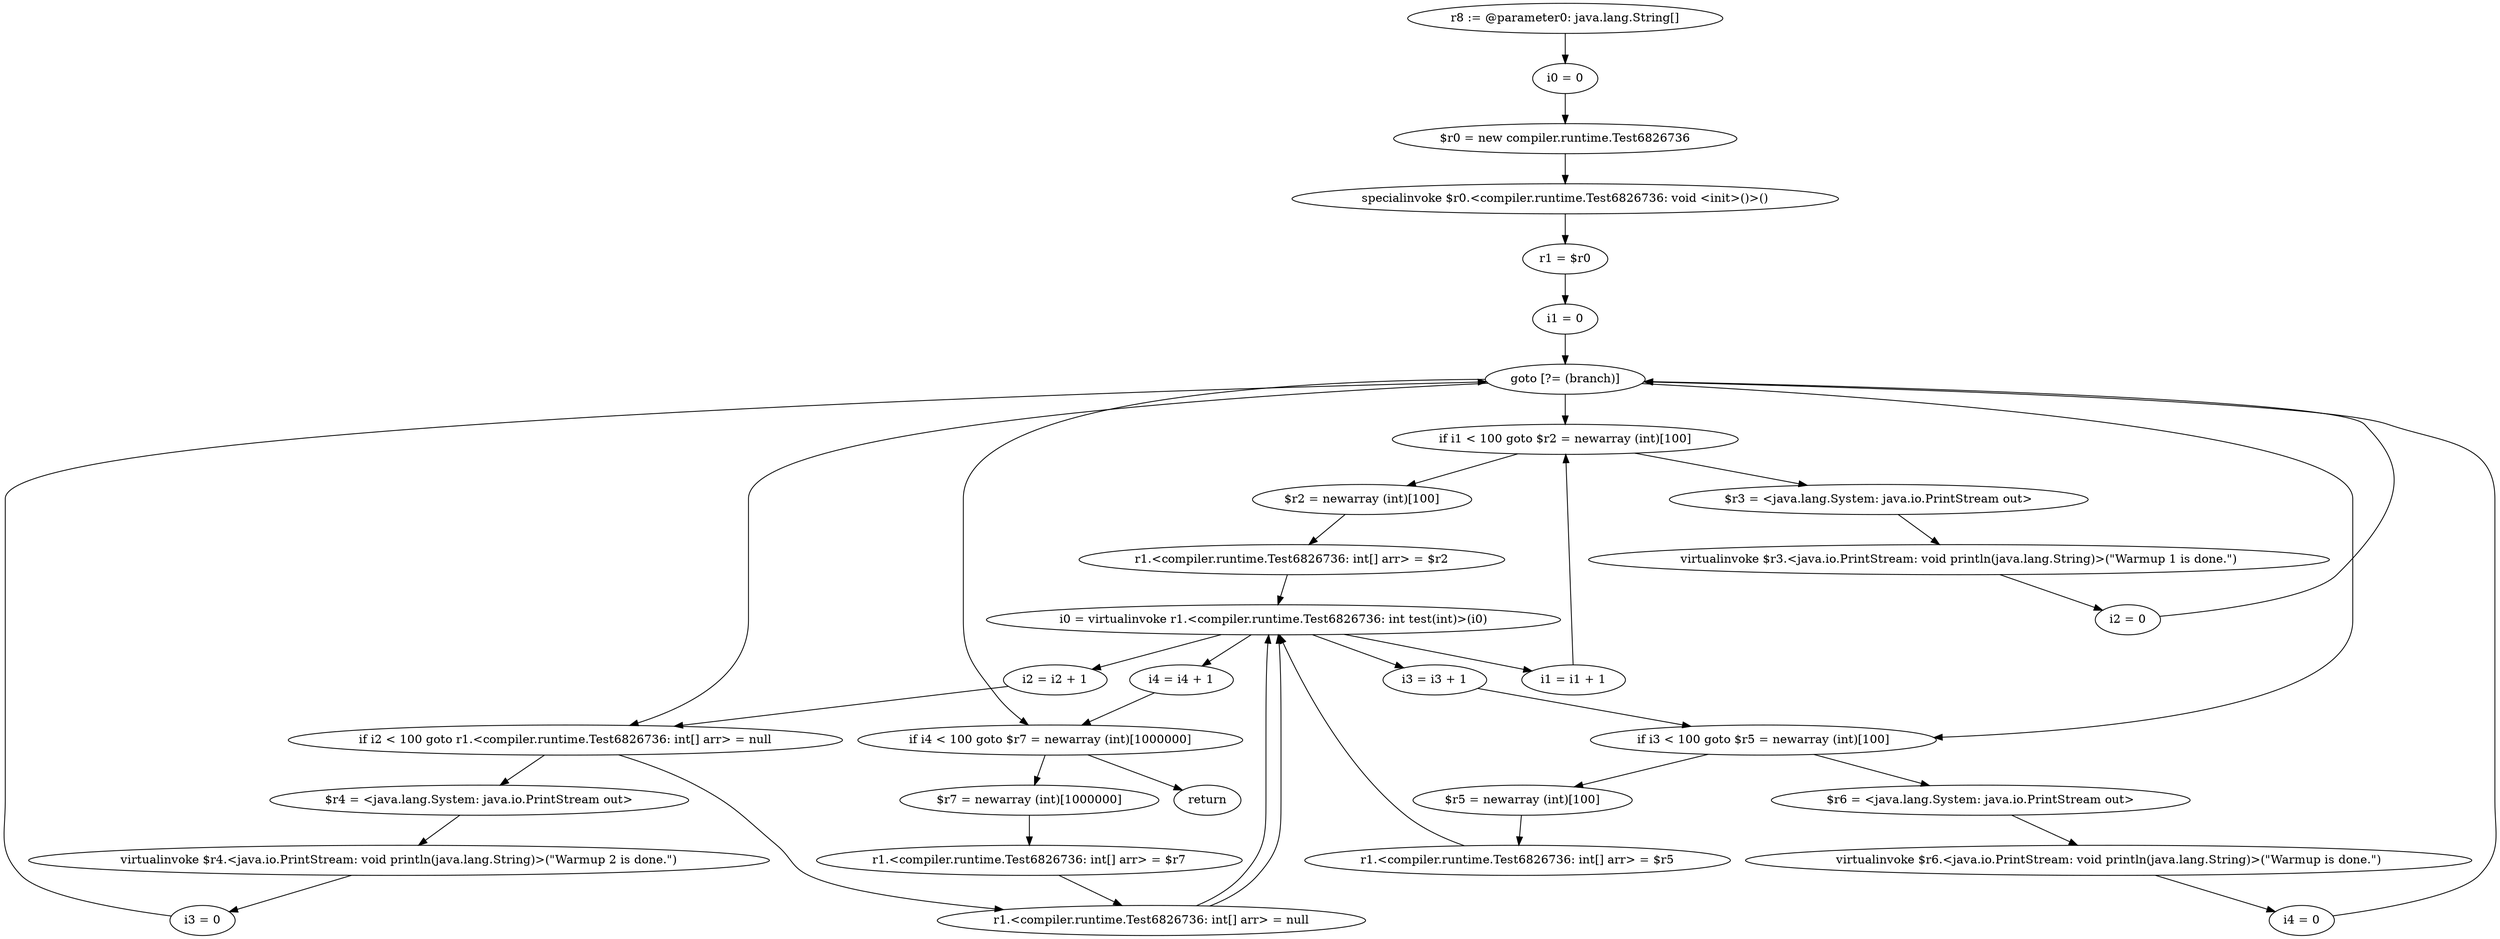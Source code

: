 digraph "unitGraph" {
    "r8 := @parameter0: java.lang.String[]"
    "i0 = 0"
    "$r0 = new compiler.runtime.Test6826736"
    "specialinvoke $r0.<compiler.runtime.Test6826736: void <init>()>()"
    "r1 = $r0"
    "i1 = 0"
    "goto [?= (branch)]"
    "$r2 = newarray (int)[100]"
    "r1.<compiler.runtime.Test6826736: int[] arr> = $r2"
    "i0 = virtualinvoke r1.<compiler.runtime.Test6826736: int test(int)>(i0)"
    "i1 = i1 + 1"
    "if i1 < 100 goto $r2 = newarray (int)[100]"
    "$r3 = <java.lang.System: java.io.PrintStream out>"
    "virtualinvoke $r3.<java.io.PrintStream: void println(java.lang.String)>(\"Warmup 1 is done.\")"
    "i2 = 0"
    "r1.<compiler.runtime.Test6826736: int[] arr> = null"
    "i2 = i2 + 1"
    "if i2 < 100 goto r1.<compiler.runtime.Test6826736: int[] arr> = null"
    "$r4 = <java.lang.System: java.io.PrintStream out>"
    "virtualinvoke $r4.<java.io.PrintStream: void println(java.lang.String)>(\"Warmup 2 is done.\")"
    "i3 = 0"
    "$r5 = newarray (int)[100]"
    "r1.<compiler.runtime.Test6826736: int[] arr> = $r5"
    "i3 = i3 + 1"
    "if i3 < 100 goto $r5 = newarray (int)[100]"
    "$r6 = <java.lang.System: java.io.PrintStream out>"
    "virtualinvoke $r6.<java.io.PrintStream: void println(java.lang.String)>(\"Warmup is done.\")"
    "i4 = 0"
    "$r7 = newarray (int)[1000000]"
    "r1.<compiler.runtime.Test6826736: int[] arr> = $r7"
    "i4 = i4 + 1"
    "if i4 < 100 goto $r7 = newarray (int)[1000000]"
    "return"
    "r8 := @parameter0: java.lang.String[]"->"i0 = 0";
    "i0 = 0"->"$r0 = new compiler.runtime.Test6826736";
    "$r0 = new compiler.runtime.Test6826736"->"specialinvoke $r0.<compiler.runtime.Test6826736: void <init>()>()";
    "specialinvoke $r0.<compiler.runtime.Test6826736: void <init>()>()"->"r1 = $r0";
    "r1 = $r0"->"i1 = 0";
    "i1 = 0"->"goto [?= (branch)]";
    "goto [?= (branch)]"->"if i1 < 100 goto $r2 = newarray (int)[100]";
    "$r2 = newarray (int)[100]"->"r1.<compiler.runtime.Test6826736: int[] arr> = $r2";
    "r1.<compiler.runtime.Test6826736: int[] arr> = $r2"->"i0 = virtualinvoke r1.<compiler.runtime.Test6826736: int test(int)>(i0)";
    "i0 = virtualinvoke r1.<compiler.runtime.Test6826736: int test(int)>(i0)"->"i1 = i1 + 1";
    "i1 = i1 + 1"->"if i1 < 100 goto $r2 = newarray (int)[100]";
    "if i1 < 100 goto $r2 = newarray (int)[100]"->"$r3 = <java.lang.System: java.io.PrintStream out>";
    "if i1 < 100 goto $r2 = newarray (int)[100]"->"$r2 = newarray (int)[100]";
    "$r3 = <java.lang.System: java.io.PrintStream out>"->"virtualinvoke $r3.<java.io.PrintStream: void println(java.lang.String)>(\"Warmup 1 is done.\")";
    "virtualinvoke $r3.<java.io.PrintStream: void println(java.lang.String)>(\"Warmup 1 is done.\")"->"i2 = 0";
    "i2 = 0"->"goto [?= (branch)]";
    "goto [?= (branch)]"->"if i2 < 100 goto r1.<compiler.runtime.Test6826736: int[] arr> = null";
    "r1.<compiler.runtime.Test6826736: int[] arr> = null"->"i0 = virtualinvoke r1.<compiler.runtime.Test6826736: int test(int)>(i0)";
    "i0 = virtualinvoke r1.<compiler.runtime.Test6826736: int test(int)>(i0)"->"i2 = i2 + 1";
    "i2 = i2 + 1"->"if i2 < 100 goto r1.<compiler.runtime.Test6826736: int[] arr> = null";
    "if i2 < 100 goto r1.<compiler.runtime.Test6826736: int[] arr> = null"->"$r4 = <java.lang.System: java.io.PrintStream out>";
    "if i2 < 100 goto r1.<compiler.runtime.Test6826736: int[] arr> = null"->"r1.<compiler.runtime.Test6826736: int[] arr> = null";
    "$r4 = <java.lang.System: java.io.PrintStream out>"->"virtualinvoke $r4.<java.io.PrintStream: void println(java.lang.String)>(\"Warmup 2 is done.\")";
    "virtualinvoke $r4.<java.io.PrintStream: void println(java.lang.String)>(\"Warmup 2 is done.\")"->"i3 = 0";
    "i3 = 0"->"goto [?= (branch)]";
    "goto [?= (branch)]"->"if i3 < 100 goto $r5 = newarray (int)[100]";
    "$r5 = newarray (int)[100]"->"r1.<compiler.runtime.Test6826736: int[] arr> = $r5";
    "r1.<compiler.runtime.Test6826736: int[] arr> = $r5"->"i0 = virtualinvoke r1.<compiler.runtime.Test6826736: int test(int)>(i0)";
    "i0 = virtualinvoke r1.<compiler.runtime.Test6826736: int test(int)>(i0)"->"i3 = i3 + 1";
    "i3 = i3 + 1"->"if i3 < 100 goto $r5 = newarray (int)[100]";
    "if i3 < 100 goto $r5 = newarray (int)[100]"->"$r6 = <java.lang.System: java.io.PrintStream out>";
    "if i3 < 100 goto $r5 = newarray (int)[100]"->"$r5 = newarray (int)[100]";
    "$r6 = <java.lang.System: java.io.PrintStream out>"->"virtualinvoke $r6.<java.io.PrintStream: void println(java.lang.String)>(\"Warmup is done.\")";
    "virtualinvoke $r6.<java.io.PrintStream: void println(java.lang.String)>(\"Warmup is done.\")"->"i4 = 0";
    "i4 = 0"->"goto [?= (branch)]";
    "goto [?= (branch)]"->"if i4 < 100 goto $r7 = newarray (int)[1000000]";
    "$r7 = newarray (int)[1000000]"->"r1.<compiler.runtime.Test6826736: int[] arr> = $r7";
    "r1.<compiler.runtime.Test6826736: int[] arr> = $r7"->"r1.<compiler.runtime.Test6826736: int[] arr> = null";
    "r1.<compiler.runtime.Test6826736: int[] arr> = null"->"i0 = virtualinvoke r1.<compiler.runtime.Test6826736: int test(int)>(i0)";
    "i0 = virtualinvoke r1.<compiler.runtime.Test6826736: int test(int)>(i0)"->"i4 = i4 + 1";
    "i4 = i4 + 1"->"if i4 < 100 goto $r7 = newarray (int)[1000000]";
    "if i4 < 100 goto $r7 = newarray (int)[1000000]"->"return";
    "if i4 < 100 goto $r7 = newarray (int)[1000000]"->"$r7 = newarray (int)[1000000]";
}
